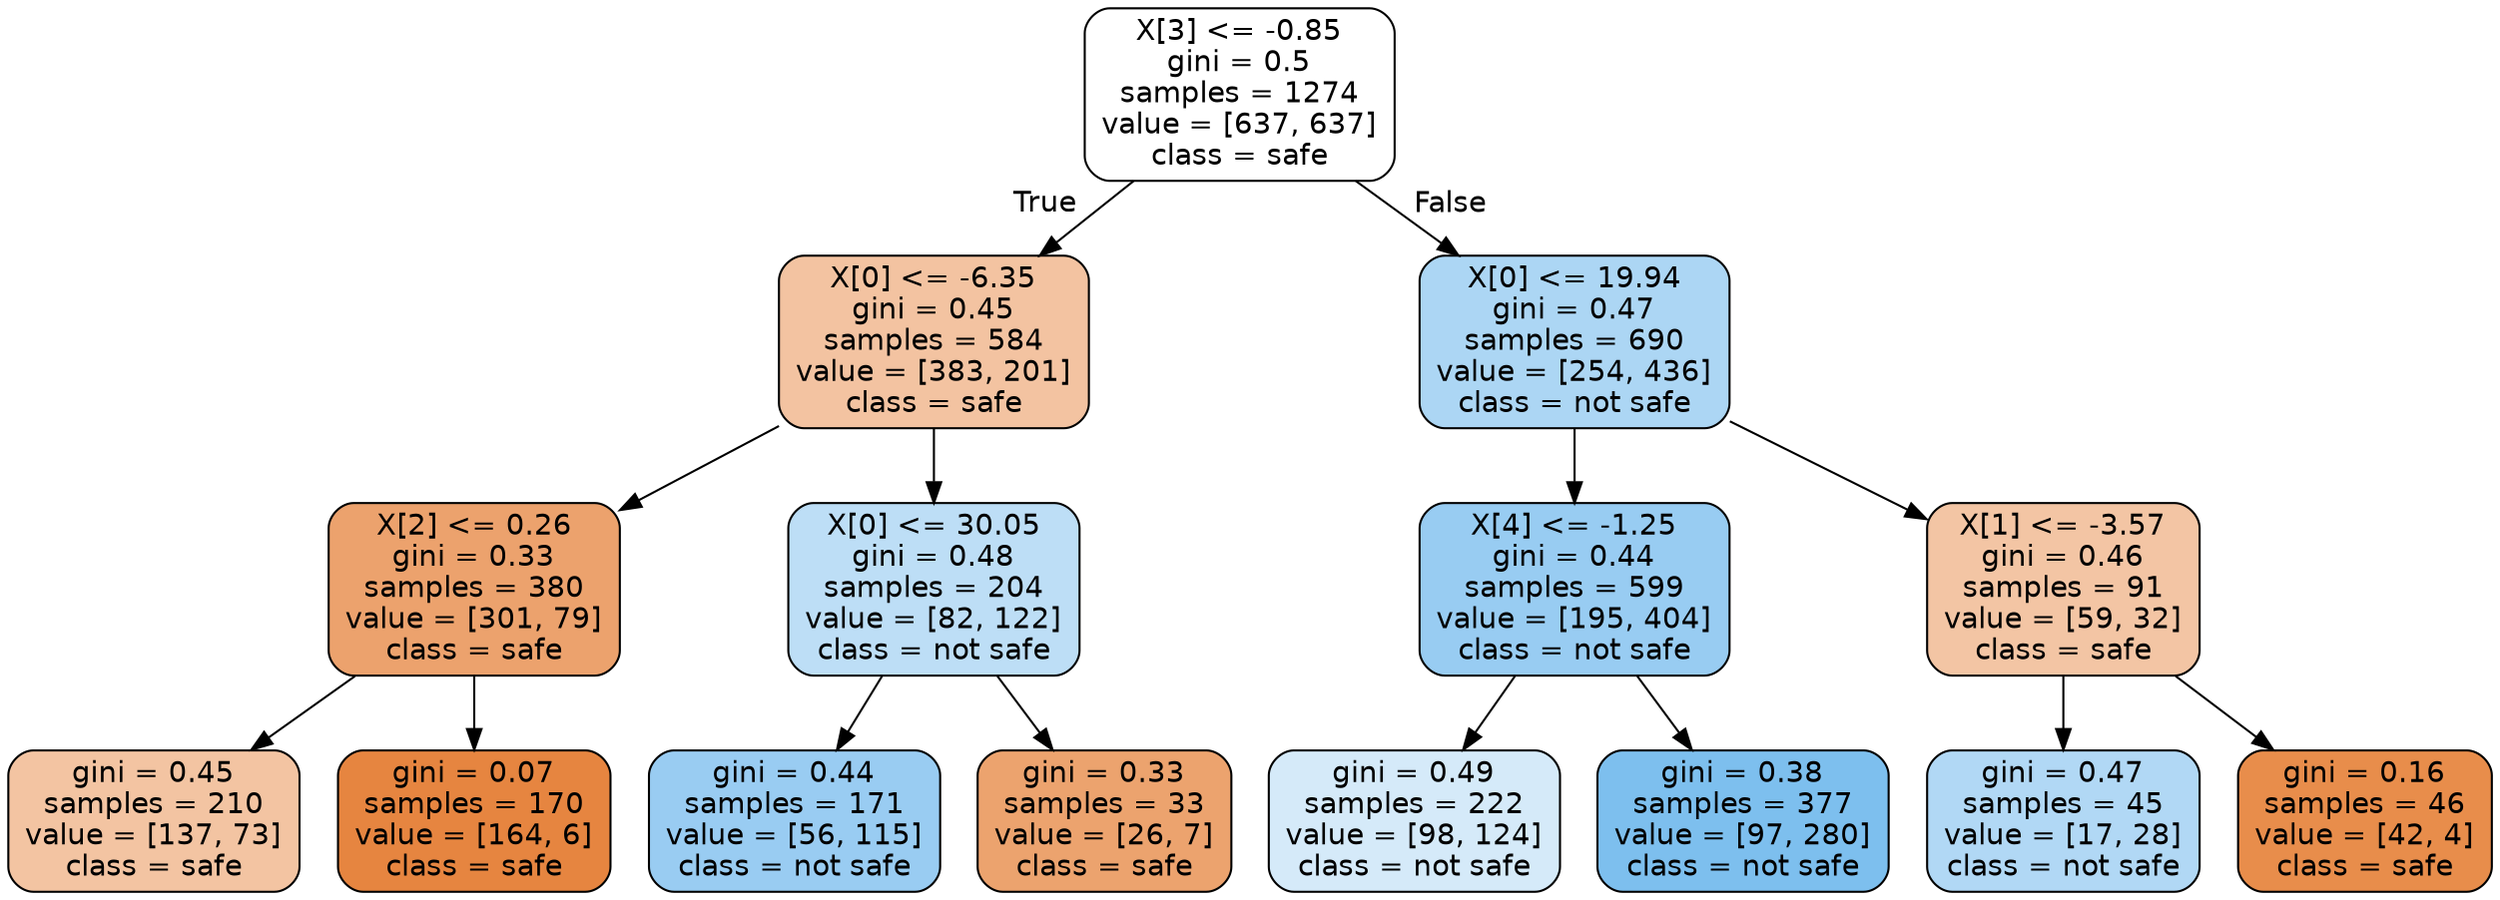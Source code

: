digraph Tree {
node [shape=box, style="filled, rounded", color="black", fontname=helvetica] ;
edge [fontname=helvetica] ;
0 [label="X[3] <= -0.85\ngini = 0.5\nsamples = 1274\nvalue = [637, 637]\nclass = safe", fillcolor="#e5813900"] ;
1 [label="X[0] <= -6.35\ngini = 0.45\nsamples = 584\nvalue = [383, 201]\nclass = safe", fillcolor="#e5813979"] ;
0 -> 1 [labeldistance=2.5, labelangle=45, headlabel="True"] ;
2 [label="X[2] <= 0.26\ngini = 0.33\nsamples = 380\nvalue = [301, 79]\nclass = safe", fillcolor="#e58139bc"] ;
1 -> 2 ;
3 [label="gini = 0.45\nsamples = 210\nvalue = [137, 73]\nclass = safe", fillcolor="#e5813977"] ;
2 -> 3 ;
4 [label="gini = 0.07\nsamples = 170\nvalue = [164, 6]\nclass = safe", fillcolor="#e58139f6"] ;
2 -> 4 ;
5 [label="X[0] <= 30.05\ngini = 0.48\nsamples = 204\nvalue = [82, 122]\nclass = not safe", fillcolor="#399de554"] ;
1 -> 5 ;
6 [label="gini = 0.44\nsamples = 171\nvalue = [56, 115]\nclass = not safe", fillcolor="#399de583"] ;
5 -> 6 ;
7 [label="gini = 0.33\nsamples = 33\nvalue = [26, 7]\nclass = safe", fillcolor="#e58139ba"] ;
5 -> 7 ;
8 [label="X[0] <= 19.94\ngini = 0.47\nsamples = 690\nvalue = [254, 436]\nclass = not safe", fillcolor="#399de56a"] ;
0 -> 8 [labeldistance=2.5, labelangle=-45, headlabel="False"] ;
9 [label="X[4] <= -1.25\ngini = 0.44\nsamples = 599\nvalue = [195, 404]\nclass = not safe", fillcolor="#399de584"] ;
8 -> 9 ;
10 [label="gini = 0.49\nsamples = 222\nvalue = [98, 124]\nclass = not safe", fillcolor="#399de535"] ;
9 -> 10 ;
11 [label="gini = 0.38\nsamples = 377\nvalue = [97, 280]\nclass = not safe", fillcolor="#399de5a7"] ;
9 -> 11 ;
12 [label="X[1] <= -3.57\ngini = 0.46\nsamples = 91\nvalue = [59, 32]\nclass = safe", fillcolor="#e5813975"] ;
8 -> 12 ;
13 [label="gini = 0.47\nsamples = 45\nvalue = [17, 28]\nclass = not safe", fillcolor="#399de564"] ;
12 -> 13 ;
14 [label="gini = 0.16\nsamples = 46\nvalue = [42, 4]\nclass = safe", fillcolor="#e58139e7"] ;
12 -> 14 ;
}